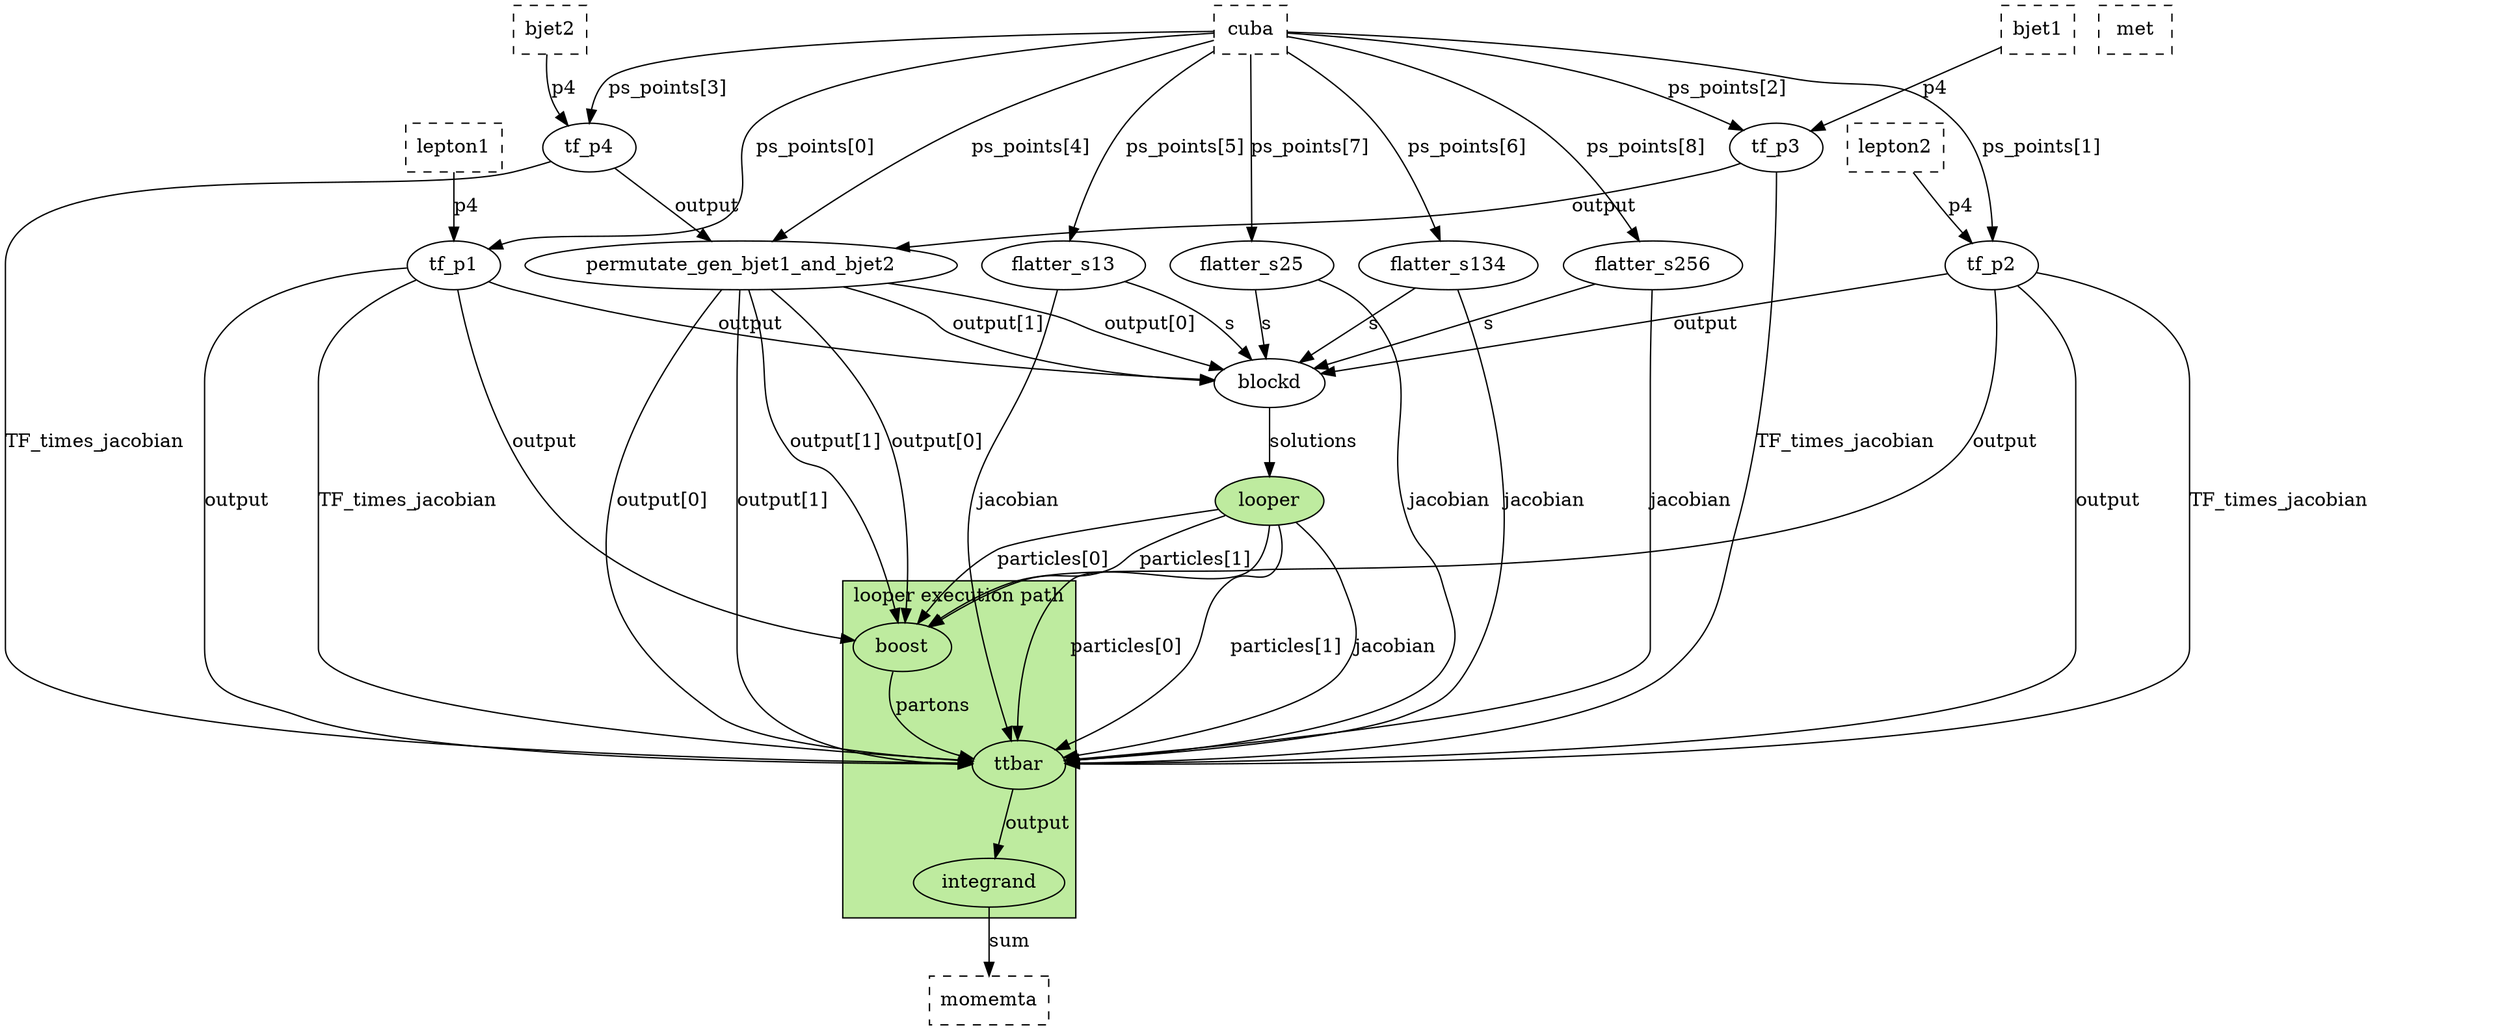 digraph G {
subgraph cluster_0 {
style=filled; fillcolor="#BEEB9F";
    label="looper execution path";
    11; 12; 13; 
}
0[shape="ellipse",color="black",style="solid",label="tf_p1"];
1[shape="ellipse",color="black",style="solid",label="tf_p2"];
2[shape="ellipse",color="black",style="solid",label="tf_p3"];
3[shape="ellipse",color="black",style="solid",label="tf_p4"];
4[shape="ellipse",color="black",style="solid",label="permutate_gen_bjet1_and_bjet2"];
5[shape="ellipse",color="black",style="solid",label="flatter_s13"];
6[shape="ellipse",color="black",style="solid",label="flatter_s134"];
7[shape="ellipse",color="black",style="solid",label="flatter_s25"];
8[shape="ellipse",color="black",style="solid",label="flatter_s256"];
9[shape="ellipse",color="black",style="solid",label="blockd"];
10[shape="ellipse",color="black",style="filled",label="looper",fillcolor="#BEEB9F"];
11[shape="ellipse",color="black",style="solid",label="boost"];
12[shape="ellipse",color="black",style="solid",label="ttbar"];
13[shape="ellipse",color="black",style="solid",label="integrand"];
14[shape="rectangle",color="black",style="dashed",label="met"];
15[shape="rectangle",color="black",style="dashed",label="cuba"];
16[shape="rectangle",color="black",style="dashed",label="lepton1"];
17[shape="rectangle",color="black",style="dashed",label="lepton2"];
18[shape="rectangle",color="black",style="dashed",label="bjet1"];
19[shape="rectangle",color="black",style="dashed",label="bjet2"];
20[shape="rectangle",color="black",style="dashed",label="momemta"];
0->9 [color="black",style="solid",label="output"];
0->11 [color="black",style="solid",label="output"];
0->12 [color="black",style="solid",label="output"];
0->12 [color="black",style="solid",label="TF_times_jacobian"];
1->9 [color="black",style="solid",label="output"];
1->11 [color="black",style="solid",label="output"];
1->12 [color="black",style="solid",label="output"];
1->12 [color="black",style="solid",label="TF_times_jacobian"];
2->4 [color="black",style="solid",label="output"];
2->12 [color="black",style="solid",label="TF_times_jacobian"];
3->4 [color="black",style="solid",label="output"];
3->12 [color="black",style="solid",label="TF_times_jacobian"];
4->9 [color="black",style="solid",label="output[0]"];
4->9 [color="black",style="solid",label="output[1]"];
4->11 [color="black",style="solid",label="output[0]"];
4->11 [color="black",style="solid",label="output[1]"];
4->12 [color="black",style="solid",label="output[0]"];
4->12 [color="black",style="solid",label="output[1]"];
5->9 [color="black",style="solid",label="s"];
5->12 [color="black",style="solid",label="jacobian"];
6->9 [color="black",style="solid",label="s"];
6->12 [color="black",style="solid",label="jacobian"];
7->9 [color="black",style="solid",label="s"];
7->12 [color="black",style="solid",label="jacobian"];
8->9 [color="black",style="solid",label="s"];
8->12 [color="black",style="solid",label="jacobian"];
9->10 [color="black",style="solid",label="solutions"];
10->11 [color="black",style="solid",label="particles[0]"];
10->11 [color="black",style="solid",label="particles[1]"];
10->12 [color="black",style="solid",label="particles[0]"];
10->12 [color="black",style="solid",label="particles[1]"];
10->12 [color="black",style="solid",label="jacobian"];
11->12 [color="black",style="solid",label="partons"];
12->13 [color="black",style="solid",label="output"];
13->20 [color="black",style="solid",label="sum"];
15->0 [color="black",style="solid",label="ps_points[0]"];
15->1 [color="black",style="solid",label="ps_points[1]"];
15->2 [color="black",style="solid",label="ps_points[2]"];
15->3 [color="black",style="solid",label="ps_points[3]"];
15->4 [color="black",style="solid",label="ps_points[4]"];
15->5 [color="black",style="solid",label="ps_points[5]"];
15->6 [color="black",style="solid",label="ps_points[6]"];
15->7 [color="black",style="solid",label="ps_points[7]"];
15->8 [color="black",style="solid",label="ps_points[8]"];
16->0 [color="black",style="solid",label="p4"];
17->1 [color="black",style="solid",label="p4"];
18->2 [color="black",style="solid",label="p4"];
19->3 [color="black",style="solid",label="p4"];
10->13 [color="black",style="invis",label="virtual link (module in path)",constraint=false];
}
